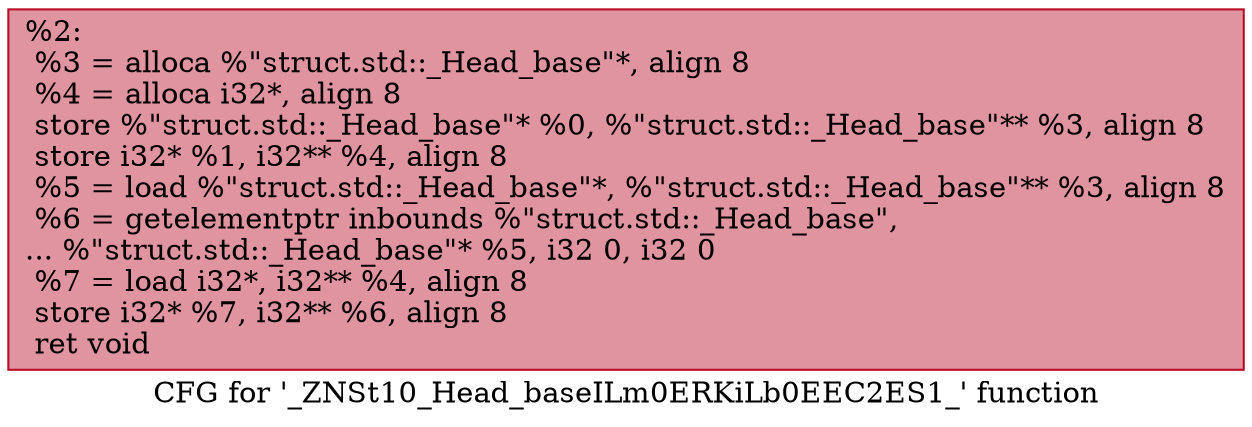 digraph "CFG for '_ZNSt10_Head_baseILm0ERKiLb0EEC2ES1_' function" {
	label="CFG for '_ZNSt10_Head_baseILm0ERKiLb0EEC2ES1_' function";

	Node0x561d2dfc3100 [shape=record,color="#b70d28ff", style=filled, fillcolor="#b70d2870",label="{%2:\l  %3 = alloca %\"struct.std::_Head_base\"*, align 8\l  %4 = alloca i32*, align 8\l  store %\"struct.std::_Head_base\"* %0, %\"struct.std::_Head_base\"** %3, align 8\l  store i32* %1, i32** %4, align 8\l  %5 = load %\"struct.std::_Head_base\"*, %\"struct.std::_Head_base\"** %3, align 8\l  %6 = getelementptr inbounds %\"struct.std::_Head_base\",\l... %\"struct.std::_Head_base\"* %5, i32 0, i32 0\l  %7 = load i32*, i32** %4, align 8\l  store i32* %7, i32** %6, align 8\l  ret void\l}"];
}
